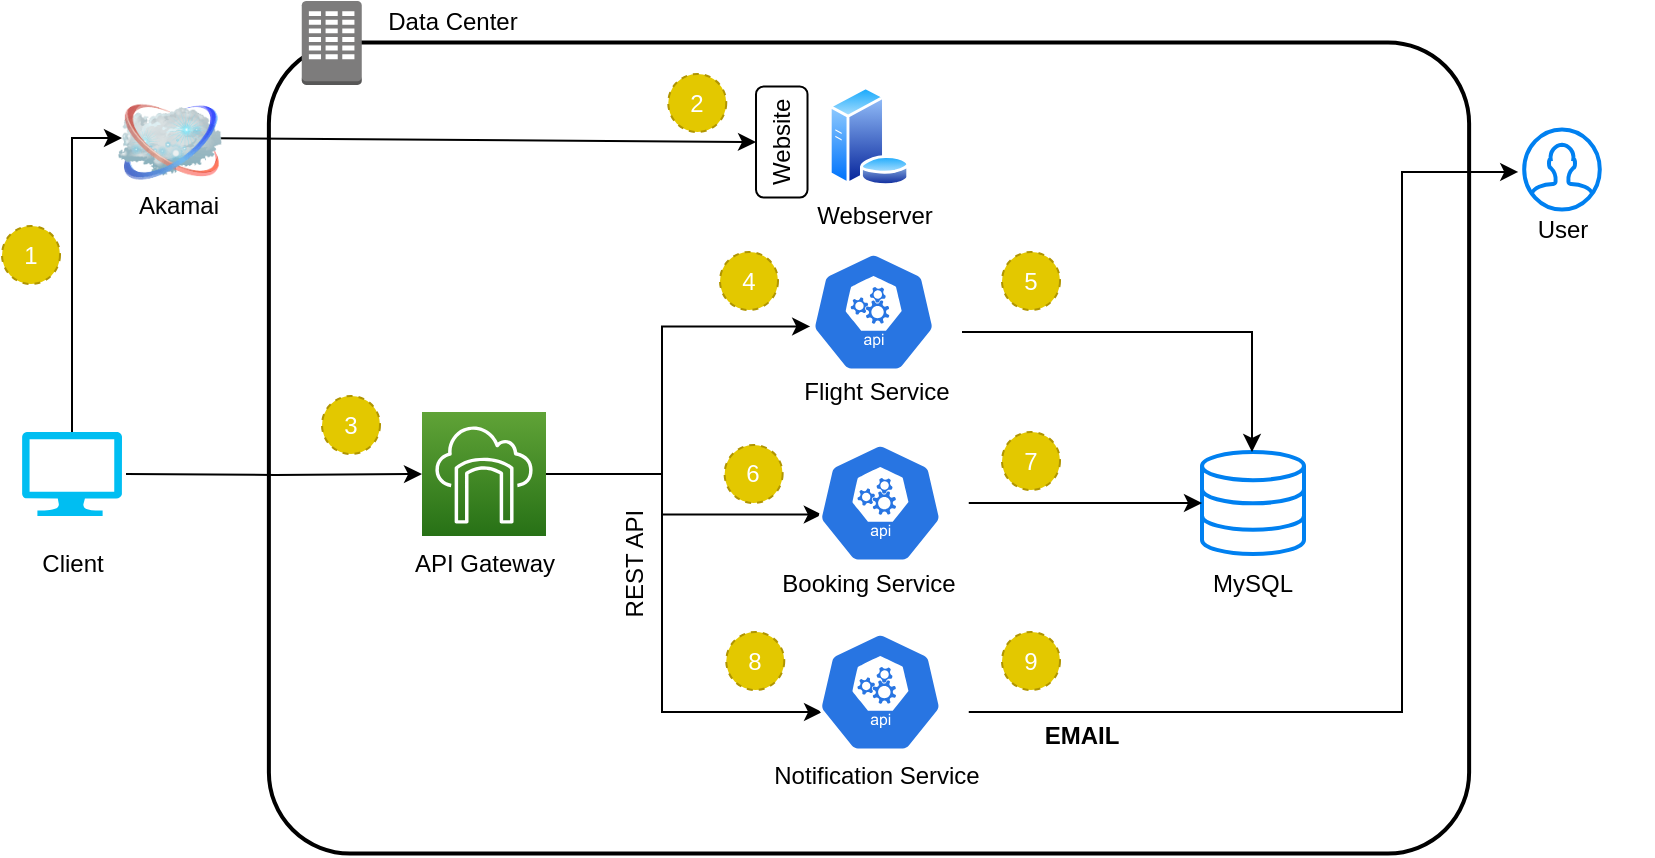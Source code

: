 <mxfile version="12.8.5"><diagram id="blsbko4qgFwvlrowF349" name="Page-1"><mxGraphModel dx="1113" dy="544" grid="1" gridSize="10" guides="1" tooltips="1" connect="1" arrows="1" fold="1" page="1" pageScale="1" pageWidth="850" pageHeight="1100" math="0" shadow="0"><root><object label="" id="0"><mxCell/></object><mxCell id="1" parent="0"/><mxCell id="rb54eDjA0TEz34hEFKlR-33" value="" style="rounded=1;arcSize=10;dashed=0;fillColor=none;gradientColor=none;strokeWidth=2;" vertex="1" parent="1"><mxGeometry x="163.44" y="35.25" width="600.12" height="405.5" as="geometry"/></mxCell><mxCell id="M6SDwkB40XdsqLeEAwea-78" style="edgeStyle=orthogonalEdgeStyle;rounded=0;orthogonalLoop=1;jettySize=auto;html=1;" parent="1" source="M6SDwkB40XdsqLeEAwea-2" edge="1"><mxGeometry relative="1" as="geometry"><Array as="points"><mxPoint x="65" y="83"/></Array><mxPoint x="90" y="83" as="targetPoint"/></mxGeometry></mxCell><mxCell id="M6SDwkB40XdsqLeEAwea-2" value="" style="verticalLabelPosition=bottom;html=1;verticalAlign=top;align=center;strokeColor=none;fillColor=#00BEF2;shape=mxgraph.azure.computer;pointerEvents=1;" parent="1" vertex="1"><mxGeometry x="40" y="230" width="50" height="42" as="geometry"/></mxCell><mxCell id="rb54eDjA0TEz34hEFKlR-17" style="edgeStyle=orthogonalEdgeStyle;rounded=0;orthogonalLoop=1;jettySize=auto;html=1;" edge="1" parent="1" target="rb54eDjA0TEz34hEFKlR-10"><mxGeometry relative="1" as="geometry"><mxPoint x="92" y="251" as="sourcePoint"/><mxPoint x="297.63" y="248.0" as="targetPoint"/></mxGeometry></mxCell><mxCell id="M6SDwkB40XdsqLeEAwea-3" value="Client" style="text;html=1;resizable=0;autosize=1;align=center;verticalAlign=middle;points=[];fillColor=none;strokeColor=none;rounded=0;" parent="1" vertex="1"><mxGeometry x="40" y="285.5" width="50" height="20" as="geometry"/></mxCell><mxCell id="M6SDwkB40XdsqLeEAwea-6" value="Website" style="rounded=1;whiteSpace=wrap;html=1;rotation=-90;" parent="1" vertex="1"><mxGeometry x="392.13" y="72.13" width="55.5" height="25.75" as="geometry"/></mxCell><mxCell id="M6SDwkB40XdsqLeEAwea-11" value="Akamai" style="text;html=1;resizable=0;autosize=1;align=center;verticalAlign=middle;points=[];fillColor=none;strokeColor=none;rounded=0;" parent="1" vertex="1"><mxGeometry x="88" y="107" width="60" height="20" as="geometry"/></mxCell><mxCell id="M6SDwkB40XdsqLeEAwea-12" value="Webserver" style="text;html=1;resizable=0;autosize=1;align=center;verticalAlign=middle;points=[];fillColor=none;strokeColor=none;rounded=0;" parent="1" vertex="1"><mxGeometry x="430.81" y="111.5" width="70" height="20" as="geometry"/></mxCell><mxCell id="M6SDwkB40XdsqLeEAwea-13" value="" style="endArrow=classic;html=1;entryX=0.5;entryY=0;entryDx=0;entryDy=0;" parent="1" target="M6SDwkB40XdsqLeEAwea-6" edge="1"><mxGeometry width="50" height="50" relative="1" as="geometry"><mxPoint x="138" y="83.164" as="sourcePoint"/><mxPoint x="446" y="250" as="targetPoint"/></mxGeometry></mxCell><mxCell id="M6SDwkB40XdsqLeEAwea-46" value="API Gateway" style="text;html=1;strokeColor=none;fillColor=none;align=center;verticalAlign=middle;whiteSpace=wrap;rounded=0;dashed=1;" parent="1" vertex="1"><mxGeometry x="225.5" y="285.5" width="91" height="20" as="geometry"/></mxCell><mxCell id="M6SDwkB40XdsqLeEAwea-73" value="EMAIL" style="text;html=1;strokeColor=none;fillColor=none;align=center;verticalAlign=middle;whiteSpace=wrap;rounded=0;dashed=1;fontStyle=1" parent="1" vertex="1"><mxGeometry x="550" y="372" width="40" height="20" as="geometry"/></mxCell><mxCell id="M6SDwkB40XdsqLeEAwea-74" value="REST API" style="text;html=1;strokeColor=none;fillColor=none;align=center;verticalAlign=middle;whiteSpace=wrap;rounded=0;dashed=1;rotation=-90;" parent="1" vertex="1"><mxGeometry x="300.31" y="285.5" width="91" height="20" as="geometry"/></mxCell><mxCell id="M6SDwkB40XdsqLeEAwea-82" value="1" style="ellipse;whiteSpace=wrap;html=1;aspect=fixed;dashed=1;fillColor=#e3c800;strokeColor=#B09500;fontColor=#ffffff;" parent="1" vertex="1"><mxGeometry x="30" y="127" width="29" height="29" as="geometry"/></mxCell><mxCell id="M6SDwkB40XdsqLeEAwea-83" value="2" style="ellipse;whiteSpace=wrap;html=1;aspect=fixed;dashed=1;fillColor=#e3c800;strokeColor=#B09500;fontColor=#ffffff;" parent="1" vertex="1"><mxGeometry x="363.13" y="51" width="29" height="29" as="geometry"/></mxCell><mxCell id="M6SDwkB40XdsqLeEAwea-84" value="3" style="ellipse;whiteSpace=wrap;html=1;aspect=fixed;dashed=1;fillColor=#e3c800;strokeColor=#B09500;fontColor=#ffffff;" parent="1" vertex="1"><mxGeometry x="190" y="212" width="29" height="29" as="geometry"/></mxCell><mxCell id="M6SDwkB40XdsqLeEAwea-86" value="5" style="ellipse;whiteSpace=wrap;html=1;aspect=fixed;dashed=1;fillColor=#e3c800;strokeColor=#B09500;fontColor=#ffffff;" parent="1" vertex="1"><mxGeometry x="530" y="140" width="29" height="29" as="geometry"/></mxCell><mxCell id="ELTxmfW1ixEng4QB9mfX-3" value="" style="html=1;verticalLabelPosition=bottom;align=center;labelBackgroundColor=#ffffff;verticalAlign=top;strokeWidth=2;strokeColor=#0080F0;shadow=0;dashed=0;shape=mxgraph.ios7.icons.user;" parent="1" vertex="1"><mxGeometry x="791.1" y="78.75" width="37.8" height="40" as="geometry"/></mxCell><mxCell id="rb54eDjA0TEz34hEFKlR-6" value="" style="html=1;verticalLabelPosition=bottom;align=center;labelBackgroundColor=#ffffff;verticalAlign=top;strokeWidth=2;strokeColor=#0080F0;shadow=0;dashed=0;shape=mxgraph.ios7.icons.data;" vertex="1" parent="1"><mxGeometry x="630" y="240" width="51" height="51" as="geometry"/></mxCell><mxCell id="rb54eDjA0TEz34hEFKlR-18" style="edgeStyle=orthogonalEdgeStyle;rounded=0;orthogonalLoop=1;jettySize=auto;html=1;entryX=0.141;entryY=0.62;entryDx=0;entryDy=0;entryPerimeter=0;" edge="1" parent="1" source="rb54eDjA0TEz34hEFKlR-10" target="rb54eDjA0TEz34hEFKlR-11"><mxGeometry relative="1" as="geometry"><Array as="points"><mxPoint x="360" y="251"/><mxPoint x="360" y="177"/></Array></mxGeometry></mxCell><mxCell id="rb54eDjA0TEz34hEFKlR-19" style="edgeStyle=orthogonalEdgeStyle;rounded=0;orthogonalLoop=1;jettySize=auto;html=1;entryX=0.15;entryY=0.635;entryDx=0;entryDy=0;entryPerimeter=0;" edge="1" parent="1" source="rb54eDjA0TEz34hEFKlR-10"><mxGeometry relative="1" as="geometry"><mxPoint x="439.91" y="271.29" as="targetPoint"/><Array as="points"><mxPoint x="360" y="251"/><mxPoint x="360" y="271"/></Array></mxGeometry></mxCell><mxCell id="rb54eDjA0TEz34hEFKlR-44" style="edgeStyle=orthogonalEdgeStyle;rounded=0;orthogonalLoop=1;jettySize=auto;html=1;entryX=0.17;entryY=0.667;entryDx=0;entryDy=0;entryPerimeter=0;" edge="1" parent="1" source="rb54eDjA0TEz34hEFKlR-10" target="rb54eDjA0TEz34hEFKlR-42"><mxGeometry relative="1" as="geometry"><Array as="points"><mxPoint x="360" y="251"/><mxPoint x="360" y="370"/></Array></mxGeometry></mxCell><mxCell id="rb54eDjA0TEz34hEFKlR-10" value="" style="outlineConnect=0;fontColor=#232F3E;gradientColor=#60A337;gradientDirection=north;fillColor=#277116;strokeColor=#ffffff;dashed=0;verticalLabelPosition=bottom;verticalAlign=top;align=center;html=1;fontSize=12;fontStyle=0;aspect=fixed;shape=mxgraph.aws4.resourceIcon;resIcon=mxgraph.aws4.storage_gateway;" vertex="1" parent="1"><mxGeometry x="240" y="220" width="62" height="62" as="geometry"/></mxCell><mxCell id="rb54eDjA0TEz34hEFKlR-47" style="edgeStyle=orthogonalEdgeStyle;rounded=0;orthogonalLoop=1;jettySize=auto;html=1;" edge="1" parent="1" source="rb54eDjA0TEz34hEFKlR-11" target="rb54eDjA0TEz34hEFKlR-6"><mxGeometry relative="1" as="geometry"><Array as="points"><mxPoint x="655" y="180"/></Array></mxGeometry></mxCell><mxCell id="rb54eDjA0TEz34hEFKlR-11" value="" style="html=1;dashed=0;whitespace=wrap;fillColor=#2875E2;strokeColor=#ffffff;points=[[0.005,0.63,0],[0.1,0.2,0],[0.9,0.2,0],[0.5,0,0],[0.995,0.63,0],[0.72,0.99,0],[0.5,1,0],[0.28,0.99,0]];shape=mxgraph.kubernetes.icon;prIcon=api" vertex="1" parent="1"><mxGeometry x="421.62" y="140" width="88.38" height="60" as="geometry"/></mxCell><mxCell id="rb54eDjA0TEz34hEFKlR-23" value="Flight Service" style="text;html=1;strokeColor=none;fillColor=none;align=center;verticalAlign=middle;whiteSpace=wrap;rounded=0;dashed=1;" vertex="1" parent="1"><mxGeometry x="422.38" y="200" width="91" height="20" as="geometry"/></mxCell><mxCell id="rb54eDjA0TEz34hEFKlR-24" value="Booking Service" style="text;html=1;strokeColor=none;fillColor=none;align=center;verticalAlign=middle;whiteSpace=wrap;rounded=0;dashed=1;" vertex="1" parent="1"><mxGeometry x="418" y="295.5" width="91" height="20" as="geometry"/></mxCell><mxCell id="rb54eDjA0TEz34hEFKlR-25" value="Notification Service" style="text;html=1;strokeColor=none;fillColor=none;align=center;verticalAlign=middle;whiteSpace=wrap;rounded=0;dashed=1;" vertex="1" parent="1"><mxGeometry x="412.5" y="392" width="109" height="20" as="geometry"/></mxCell><mxCell id="rb54eDjA0TEz34hEFKlR-27" value="MySQL" style="text;html=1;strokeColor=none;fillColor=none;align=center;verticalAlign=middle;whiteSpace=wrap;rounded=0;dashed=1;" vertex="1" parent="1"><mxGeometry x="610" y="295.5" width="91" height="20" as="geometry"/></mxCell><mxCell id="rb54eDjA0TEz34hEFKlR-31" value="4" style="ellipse;whiteSpace=wrap;html=1;aspect=fixed;dashed=1;fillColor=#e3c800;strokeColor=#B09500;fontColor=#ffffff;" vertex="1" parent="1"><mxGeometry x="389" y="140" width="29" height="29" as="geometry"/></mxCell><mxCell id="rb54eDjA0TEz34hEFKlR-32" value="6" style="ellipse;whiteSpace=wrap;html=1;aspect=fixed;dashed=1;fillColor=#e3c800;strokeColor=#B09500;fontColor=#ffffff;" vertex="1" parent="1"><mxGeometry x="391.31" y="236.5" width="29" height="29" as="geometry"/></mxCell><mxCell id="rb54eDjA0TEz34hEFKlR-34" value="" style="dashed=0;html=1;shape=mxgraph.aws3.corporate_data_center;fillColor=#7D7C7C;gradientColor=none;dashed=0;" vertex="1" parent="1"><mxGeometry x="179.88" y="14.5" width="30" height="42" as="geometry"/></mxCell><mxCell id="rb54eDjA0TEz34hEFKlR-48" style="edgeStyle=orthogonalEdgeStyle;rounded=0;orthogonalLoop=1;jettySize=auto;html=1;" edge="1" parent="1" source="rb54eDjA0TEz34hEFKlR-41" target="rb54eDjA0TEz34hEFKlR-6"><mxGeometry relative="1" as="geometry"/></mxCell><mxCell id="rb54eDjA0TEz34hEFKlR-41" value="" style="html=1;dashed=0;whitespace=wrap;fillColor=#2875E2;strokeColor=#ffffff;points=[[0.005,0.63,0],[0.1,0.2,0],[0.9,0.2,0],[0.5,0,0],[0.995,0.63,0],[0.72,0.99,0],[0.5,1,0],[0.28,0.99,0]];shape=mxgraph.kubernetes.icon;prIcon=api" vertex="1" parent="1"><mxGeometry x="425" y="235.5" width="88.38" height="60" as="geometry"/></mxCell><mxCell id="rb54eDjA0TEz34hEFKlR-50" style="edgeStyle=orthogonalEdgeStyle;rounded=0;orthogonalLoop=1;jettySize=auto;html=1;entryX=-0.079;entryY=0.531;entryDx=0;entryDy=0;entryPerimeter=0;" edge="1" parent="1" source="rb54eDjA0TEz34hEFKlR-42" target="ELTxmfW1ixEng4QB9mfX-3"><mxGeometry relative="1" as="geometry"><Array as="points"><mxPoint x="730" y="370"/><mxPoint x="730" y="100"/></Array></mxGeometry></mxCell><mxCell id="rb54eDjA0TEz34hEFKlR-42" value="" style="html=1;dashed=0;whitespace=wrap;fillColor=#2875E2;strokeColor=#ffffff;points=[[0.005,0.63,0],[0.1,0.2,0],[0.9,0.2,0],[0.5,0,0],[0.995,0.63,0],[0.72,0.99,0],[0.5,1,0],[0.28,0.99,0]];shape=mxgraph.kubernetes.icon;prIcon=api" vertex="1" parent="1"><mxGeometry x="425" y="330" width="88.38" height="60" as="geometry"/></mxCell><mxCell id="rb54eDjA0TEz34hEFKlR-53" value="User" style="text;html=1;strokeColor=none;fillColor=none;align=center;verticalAlign=middle;whiteSpace=wrap;rounded=0;dashed=1;" vertex="1" parent="1"><mxGeometry x="764.5" y="118.75" width="91" height="20" as="geometry"/></mxCell><mxCell id="rb54eDjA0TEz34hEFKlR-54" value="Data Center" style="text;html=1;strokeColor=none;fillColor=none;align=center;verticalAlign=middle;whiteSpace=wrap;rounded=0;dashed=1;" vertex="1" parent="1"><mxGeometry x="209.88" y="14.5" width="91" height="20" as="geometry"/></mxCell><mxCell id="rb54eDjA0TEz34hEFKlR-56" value="" style="aspect=fixed;perimeter=ellipsePerimeter;html=1;align=center;shadow=0;dashed=0;spacingTop=3;image;image=img/lib/active_directory/database_server.svg;" vertex="1" parent="1"><mxGeometry x="443" y="57" width="41" height="50" as="geometry"/></mxCell><mxCell id="rb54eDjA0TEz34hEFKlR-59" value="7" style="ellipse;whiteSpace=wrap;html=1;aspect=fixed;dashed=1;fillColor=#e3c800;strokeColor=#B09500;fontColor=#ffffff;" vertex="1" parent="1"><mxGeometry x="530" y="230" width="29" height="29" as="geometry"/></mxCell><mxCell id="rb54eDjA0TEz34hEFKlR-60" value="8" style="ellipse;whiteSpace=wrap;html=1;aspect=fixed;dashed=1;fillColor=#e3c800;strokeColor=#B09500;fontColor=#ffffff;" vertex="1" parent="1"><mxGeometry x="392.13" y="330" width="29" height="29" as="geometry"/></mxCell><mxCell id="rb54eDjA0TEz34hEFKlR-61" value="9" style="ellipse;whiteSpace=wrap;html=1;aspect=fixed;dashed=1;fillColor=#e3c800;strokeColor=#B09500;fontColor=#ffffff;" vertex="1" parent="1"><mxGeometry x="530" y="330" width="29" height="29" as="geometry"/></mxCell><mxCell id="rb54eDjA0TEz34hEFKlR-62" value="" style="image;html=1;labelBackgroundColor=#ffffff;image=img/lib/clip_art/networking/Cloud_128x128.png" vertex="1" parent="1"><mxGeometry x="88" y="57.51" width="52" height="55" as="geometry"/></mxCell></root></mxGraphModel></diagram></mxfile>